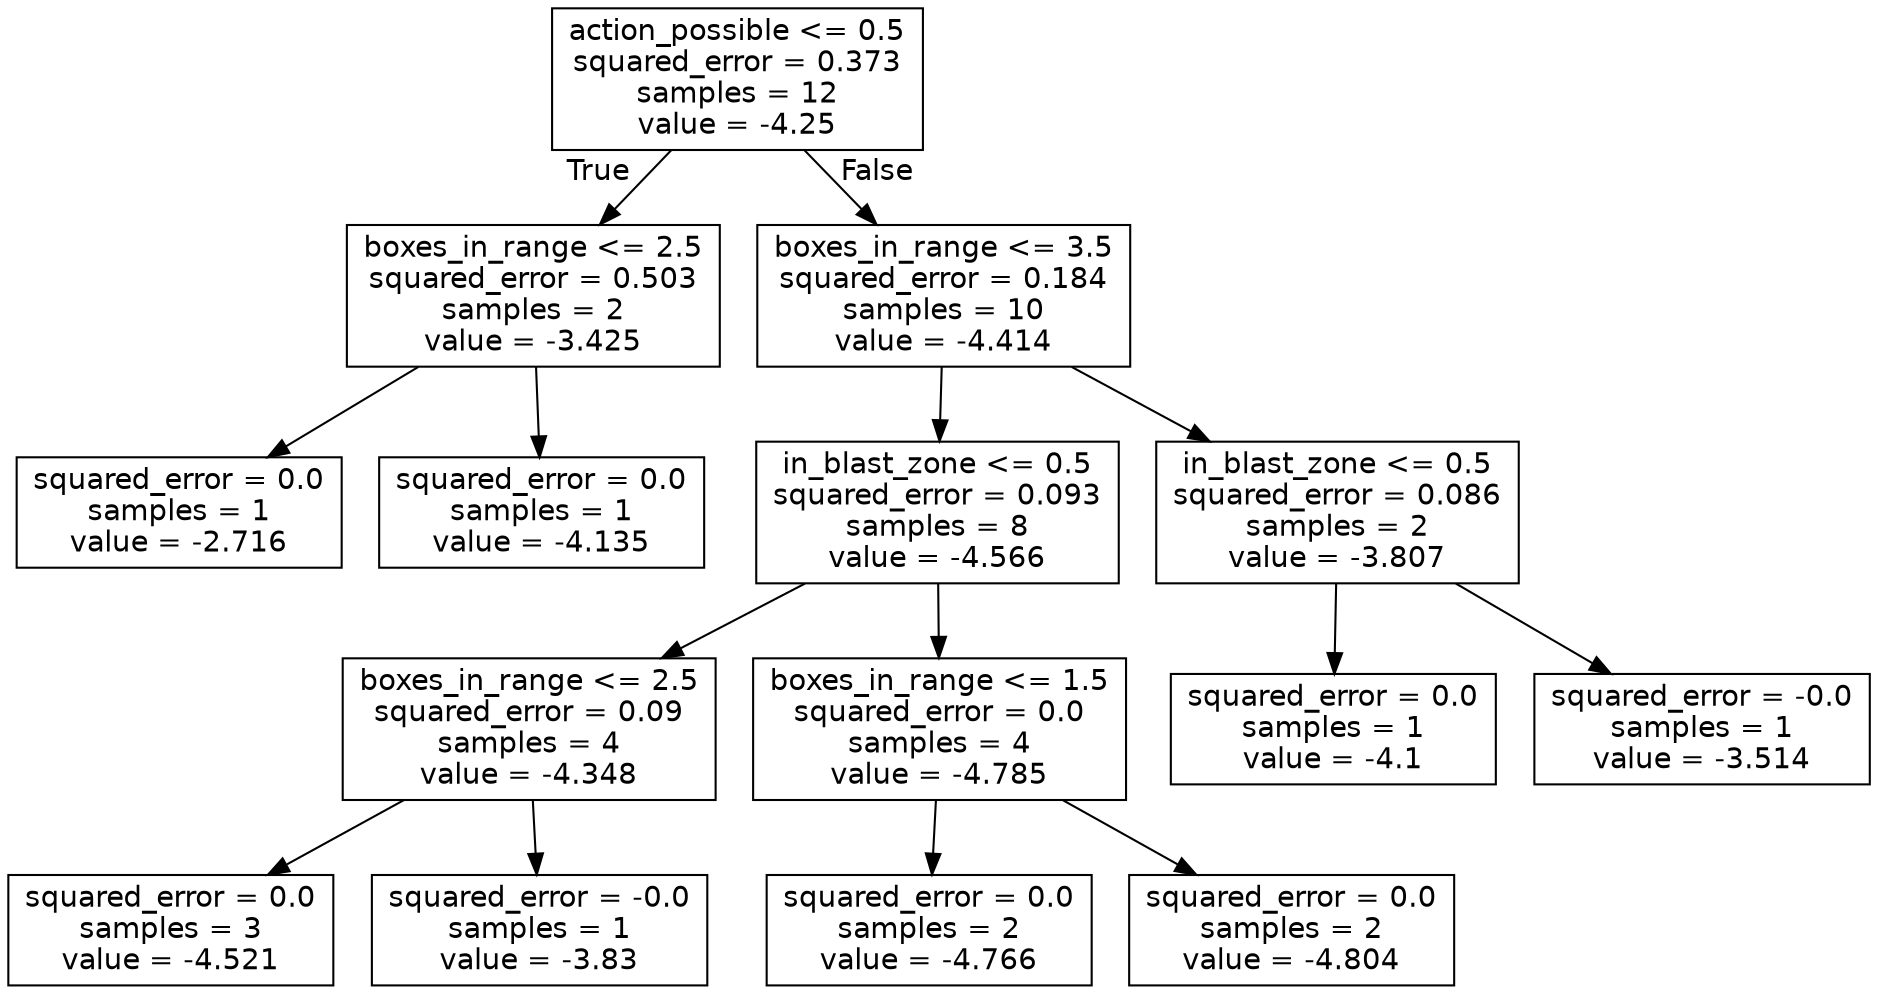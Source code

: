 digraph Tree {
node [shape=box, fontname="helvetica"] ;
edge [fontname="helvetica"] ;
0 [label="action_possible <= 0.5\nsquared_error = 0.373\nsamples = 12\nvalue = -4.25"] ;
1 [label="boxes_in_range <= 2.5\nsquared_error = 0.503\nsamples = 2\nvalue = -3.425"] ;
0 -> 1 [labeldistance=2.5, labelangle=45, headlabel="True"] ;
2 [label="squared_error = 0.0\nsamples = 1\nvalue = -2.716"] ;
1 -> 2 ;
3 [label="squared_error = 0.0\nsamples = 1\nvalue = -4.135"] ;
1 -> 3 ;
4 [label="boxes_in_range <= 3.5\nsquared_error = 0.184\nsamples = 10\nvalue = -4.414"] ;
0 -> 4 [labeldistance=2.5, labelangle=-45, headlabel="False"] ;
5 [label="in_blast_zone <= 0.5\nsquared_error = 0.093\nsamples = 8\nvalue = -4.566"] ;
4 -> 5 ;
6 [label="boxes_in_range <= 2.5\nsquared_error = 0.09\nsamples = 4\nvalue = -4.348"] ;
5 -> 6 ;
7 [label="squared_error = 0.0\nsamples = 3\nvalue = -4.521"] ;
6 -> 7 ;
8 [label="squared_error = -0.0\nsamples = 1\nvalue = -3.83"] ;
6 -> 8 ;
9 [label="boxes_in_range <= 1.5\nsquared_error = 0.0\nsamples = 4\nvalue = -4.785"] ;
5 -> 9 ;
10 [label="squared_error = 0.0\nsamples = 2\nvalue = -4.766"] ;
9 -> 10 ;
11 [label="squared_error = 0.0\nsamples = 2\nvalue = -4.804"] ;
9 -> 11 ;
12 [label="in_blast_zone <= 0.5\nsquared_error = 0.086\nsamples = 2\nvalue = -3.807"] ;
4 -> 12 ;
13 [label="squared_error = 0.0\nsamples = 1\nvalue = -4.1"] ;
12 -> 13 ;
14 [label="squared_error = -0.0\nsamples = 1\nvalue = -3.514"] ;
12 -> 14 ;
}